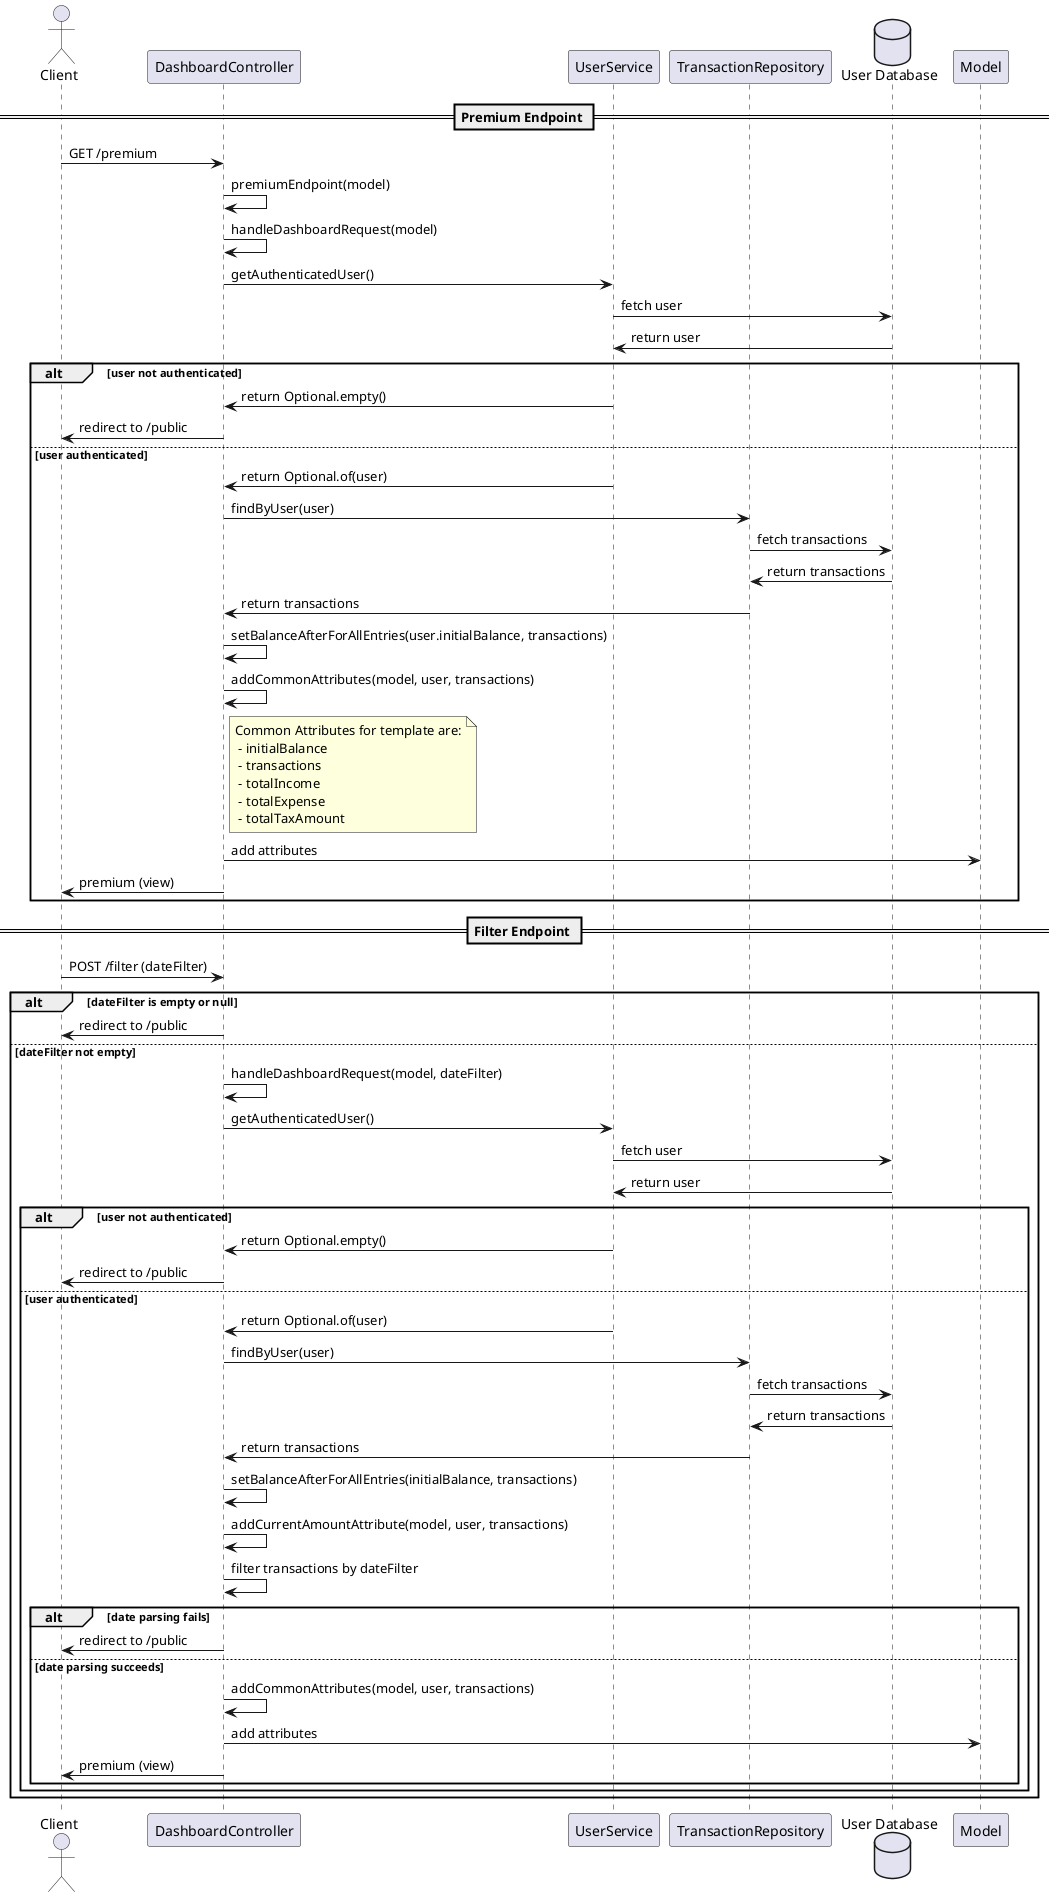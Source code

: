 @startuml
actor Client
participant "DashboardController" as DC
participant "UserService" as US
participant "TransactionRepository" as TR
database "User Database" as DB
participant "Model" as M

== Premium Endpoint ==
Client -> DC : GET /premium
DC -> DC : premiumEndpoint(model)
DC -> DC : handleDashboardRequest(model)
DC -> US : getAuthenticatedUser()
US -> DB : fetch user
DB -> US : return user
alt user not authenticated
    US -> DC : return Optional.empty()
    DC -> Client : redirect to /public
else user authenticated
    US -> DC : return Optional.of(user)
    DC -> TR : findByUser(user)
    TR -> DB : fetch transactions
    DB -> TR : return transactions
    TR -> DC : return transactions
    DC -> DC : setBalanceAfterForAllEntries(user.initialBalance, transactions)
    DC -> DC : addCommonAttributes(model, user, transactions)
    note right of DC : Common Attributes for template are:\n - initialBalance\n - transactions\n - totalIncome\n - totalExpense\n - totalTaxAmount
    DC -> M : add attributes
    DC -> Client : premium (view)
end

== Filter Endpoint ==
Client -> DC : POST /filter (dateFilter)
alt dateFilter is empty or null
    DC -> Client : redirect to /public
else dateFilter not empty
    DC -> DC : handleDashboardRequest(model, dateFilter)
    DC -> US : getAuthenticatedUser()
    US -> DB : fetch user
    DB -> US : return user
    alt user not authenticated
        US -> DC : return Optional.empty()
        DC -> Client : redirect to /public
    else user authenticated
        US -> DC : return Optional.of(user)
        DC -> TR : findByUser(user)
        TR -> DB : fetch transactions
        DB -> TR : return transactions
        TR -> DC : return transactions
        DC -> DC : setBalanceAfterForAllEntries(initialBalance, transactions)
        DC -> DC : addCurrentAmountAttribute(model, user, transactions)
        DC -> DC : filter transactions by dateFilter
        alt date parsing fails
            DC -> Client : redirect to /public
        else date parsing succeeds
            DC -> DC : addCommonAttributes(model, user, transactions)
            DC -> M : add attributes
            DC -> Client : premium (view)
        end
    end
end
@enduml
